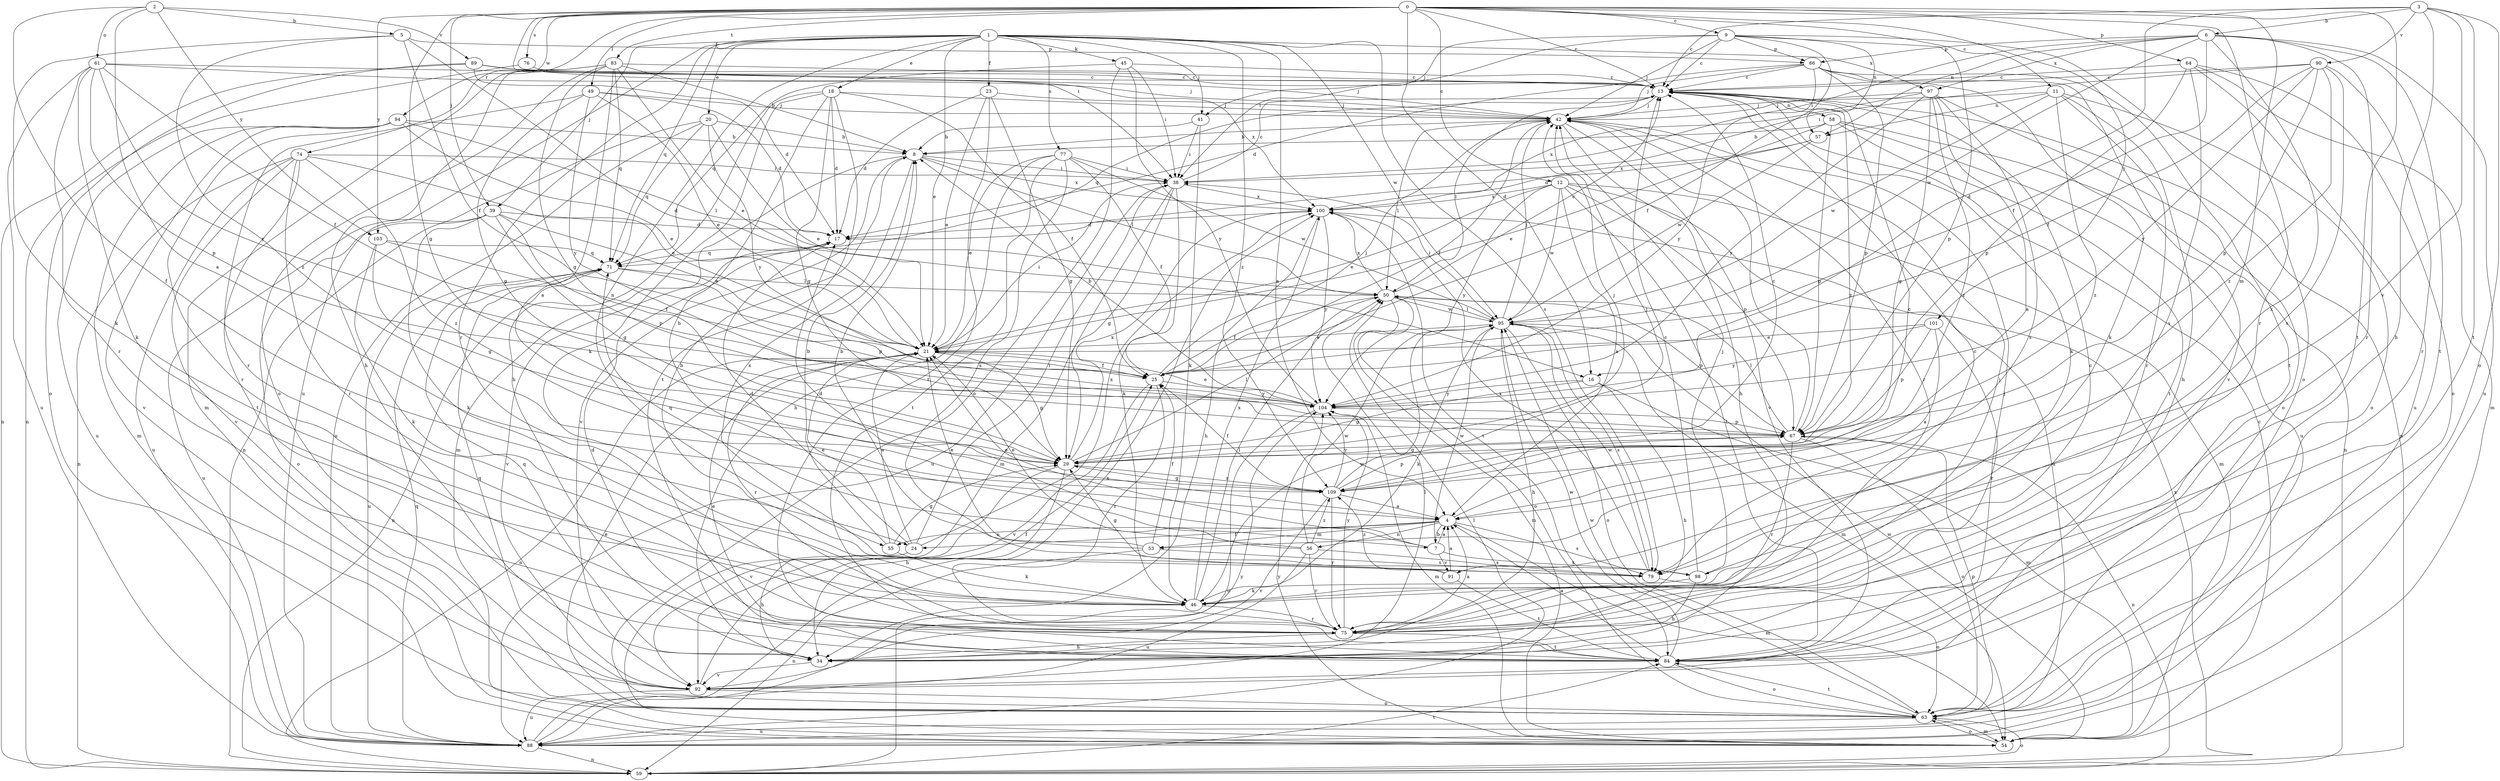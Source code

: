 strict digraph  {
0;
1;
2;
3;
4;
5;
6;
7;
8;
9;
11;
12;
13;
16;
17;
18;
20;
21;
23;
24;
25;
29;
34;
38;
39;
41;
42;
45;
46;
49;
50;
53;
54;
55;
56;
57;
58;
59;
61;
63;
64;
66;
67;
71;
74;
75;
76;
77;
79;
83;
84;
88;
89;
90;
91;
92;
94;
95;
97;
98;
100;
101;
103;
104;
109;
0 -> 9  [label=c];
0 -> 11  [label=c];
0 -> 12  [label=c];
0 -> 13  [label=c];
0 -> 16  [label=d];
0 -> 29  [label=g];
0 -> 38  [label=i];
0 -> 39  [label=j];
0 -> 49  [label=l];
0 -> 53  [label=m];
0 -> 64  [label=p];
0 -> 74  [label=r];
0 -> 75  [label=r];
0 -> 76  [label=s];
0 -> 83  [label=t];
0 -> 84  [label=t];
0 -> 94  [label=w];
0 -> 101  [label=y];
0 -> 103  [label=y];
1 -> 4  [label=a];
1 -> 18  [label=e];
1 -> 20  [label=e];
1 -> 21  [label=e];
1 -> 23  [label=f];
1 -> 39  [label=j];
1 -> 41  [label=j];
1 -> 45  [label=k];
1 -> 55  [label=n];
1 -> 71  [label=q];
1 -> 75  [label=r];
1 -> 77  [label=s];
1 -> 79  [label=s];
1 -> 88  [label=u];
1 -> 95  [label=w];
1 -> 97  [label=x];
1 -> 109  [label=z];
2 -> 4  [label=a];
2 -> 5  [label=b];
2 -> 24  [label=f];
2 -> 61  [label=o];
2 -> 89  [label=v];
2 -> 103  [label=y];
3 -> 6  [label=b];
3 -> 13  [label=c];
3 -> 16  [label=d];
3 -> 34  [label=h];
3 -> 63  [label=o];
3 -> 84  [label=t];
3 -> 90  [label=v];
3 -> 91  [label=v];
4 -> 7  [label=b];
4 -> 13  [label=c];
4 -> 24  [label=f];
4 -> 53  [label=m];
4 -> 54  [label=m];
4 -> 55  [label=n];
4 -> 56  [label=n];
4 -> 79  [label=s];
5 -> 16  [label=d];
5 -> 25  [label=f];
5 -> 46  [label=k];
5 -> 66  [label=p];
5 -> 109  [label=z];
6 -> 25  [label=f];
6 -> 38  [label=i];
6 -> 57  [label=n];
6 -> 66  [label=p];
6 -> 75  [label=r];
6 -> 84  [label=t];
6 -> 88  [label=u];
6 -> 95  [label=w];
6 -> 97  [label=x];
6 -> 98  [label=x];
7 -> 4  [label=a];
7 -> 17  [label=d];
7 -> 21  [label=e];
7 -> 91  [label=v];
7 -> 95  [label=w];
7 -> 98  [label=x];
8 -> 38  [label=i];
8 -> 50  [label=l];
8 -> 54  [label=m];
8 -> 92  [label=v];
8 -> 98  [label=x];
8 -> 100  [label=x];
9 -> 13  [label=c];
9 -> 25  [label=f];
9 -> 38  [label=i];
9 -> 41  [label=j];
9 -> 42  [label=j];
9 -> 57  [label=n];
9 -> 63  [label=o];
9 -> 66  [label=p];
9 -> 67  [label=p];
11 -> 34  [label=h];
11 -> 42  [label=j];
11 -> 57  [label=n];
11 -> 63  [label=o];
11 -> 75  [label=r];
11 -> 95  [label=w];
11 -> 109  [label=z];
12 -> 4  [label=a];
12 -> 21  [label=e];
12 -> 54  [label=m];
12 -> 67  [label=p];
12 -> 84  [label=t];
12 -> 88  [label=u];
12 -> 95  [label=w];
12 -> 100  [label=x];
12 -> 104  [label=y];
13 -> 42  [label=j];
13 -> 46  [label=k];
13 -> 50  [label=l];
13 -> 58  [label=n];
13 -> 59  [label=n];
13 -> 71  [label=q];
13 -> 109  [label=z];
16 -> 29  [label=g];
16 -> 34  [label=h];
16 -> 54  [label=m];
16 -> 104  [label=y];
17 -> 71  [label=q];
17 -> 92  [label=v];
18 -> 7  [label=b];
18 -> 17  [label=d];
18 -> 25  [label=f];
18 -> 29  [label=g];
18 -> 34  [label=h];
18 -> 42  [label=j];
18 -> 46  [label=k];
18 -> 84  [label=t];
20 -> 8  [label=b];
20 -> 21  [label=e];
20 -> 59  [label=n];
20 -> 71  [label=q];
20 -> 88  [label=u];
20 -> 104  [label=y];
21 -> 25  [label=f];
21 -> 29  [label=g];
21 -> 38  [label=i];
21 -> 59  [label=n];
21 -> 75  [label=r];
23 -> 17  [label=d];
23 -> 21  [label=e];
23 -> 29  [label=g];
23 -> 42  [label=j];
23 -> 84  [label=t];
24 -> 17  [label=d];
24 -> 21  [label=e];
24 -> 34  [label=h];
24 -> 38  [label=i];
24 -> 100  [label=x];
25 -> 42  [label=j];
25 -> 75  [label=r];
25 -> 92  [label=v];
25 -> 104  [label=y];
29 -> 13  [label=c];
29 -> 34  [label=h];
29 -> 42  [label=j];
29 -> 50  [label=l];
29 -> 92  [label=v];
29 -> 100  [label=x];
29 -> 109  [label=z];
34 -> 71  [label=q];
34 -> 92  [label=v];
38 -> 13  [label=c];
38 -> 29  [label=g];
38 -> 46  [label=k];
38 -> 54  [label=m];
38 -> 88  [label=u];
38 -> 100  [label=x];
39 -> 17  [label=d];
39 -> 21  [label=e];
39 -> 29  [label=g];
39 -> 46  [label=k];
39 -> 63  [label=o];
39 -> 67  [label=p];
39 -> 88  [label=u];
41 -> 8  [label=b];
41 -> 38  [label=i];
41 -> 46  [label=k];
42 -> 8  [label=b];
42 -> 25  [label=f];
42 -> 34  [label=h];
42 -> 50  [label=l];
42 -> 75  [label=r];
42 -> 92  [label=v];
45 -> 13  [label=c];
45 -> 38  [label=i];
45 -> 63  [label=o];
45 -> 71  [label=q];
45 -> 104  [label=y];
46 -> 13  [label=c];
46 -> 50  [label=l];
46 -> 75  [label=r];
46 -> 95  [label=w];
46 -> 100  [label=x];
49 -> 17  [label=d];
49 -> 21  [label=e];
49 -> 29  [label=g];
49 -> 42  [label=j];
49 -> 75  [label=r];
49 -> 104  [label=y];
50 -> 13  [label=c];
50 -> 25  [label=f];
50 -> 54  [label=m];
50 -> 63  [label=o];
50 -> 67  [label=p];
50 -> 95  [label=w];
50 -> 100  [label=x];
53 -> 8  [label=b];
53 -> 21  [label=e];
53 -> 25  [label=f];
53 -> 59  [label=n];
53 -> 79  [label=s];
54 -> 13  [label=c];
54 -> 63  [label=o];
54 -> 95  [label=w];
54 -> 104  [label=y];
55 -> 8  [label=b];
55 -> 21  [label=e];
55 -> 29  [label=g];
55 -> 46  [label=k];
56 -> 21  [label=e];
56 -> 71  [label=q];
56 -> 75  [label=r];
56 -> 79  [label=s];
56 -> 88  [label=u];
56 -> 95  [label=w];
56 -> 109  [label=z];
57 -> 17  [label=d];
57 -> 95  [label=w];
57 -> 100  [label=x];
58 -> 8  [label=b];
58 -> 21  [label=e];
58 -> 59  [label=n];
58 -> 67  [label=p];
58 -> 84  [label=t];
58 -> 88  [label=u];
59 -> 63  [label=o];
59 -> 84  [label=t];
59 -> 100  [label=x];
61 -> 13  [label=c];
61 -> 25  [label=f];
61 -> 42  [label=j];
61 -> 46  [label=k];
61 -> 67  [label=p];
61 -> 75  [label=r];
61 -> 88  [label=u];
61 -> 104  [label=y];
63 -> 21  [label=e];
63 -> 54  [label=m];
63 -> 67  [label=p];
63 -> 84  [label=t];
63 -> 88  [label=u];
63 -> 95  [label=w];
64 -> 13  [label=c];
64 -> 54  [label=m];
64 -> 63  [label=o];
64 -> 67  [label=p];
64 -> 79  [label=s];
64 -> 88  [label=u];
66 -> 13  [label=c];
66 -> 17  [label=d];
66 -> 42  [label=j];
66 -> 46  [label=k];
66 -> 67  [label=p];
66 -> 84  [label=t];
66 -> 92  [label=v];
66 -> 104  [label=y];
67 -> 29  [label=g];
67 -> 42  [label=j];
67 -> 50  [label=l];
67 -> 59  [label=n];
67 -> 63  [label=o];
67 -> 75  [label=r];
71 -> 50  [label=l];
71 -> 59  [label=n];
71 -> 67  [label=p];
71 -> 88  [label=u];
74 -> 21  [label=e];
74 -> 38  [label=i];
74 -> 59  [label=n];
74 -> 75  [label=r];
74 -> 84  [label=t];
74 -> 88  [label=u];
74 -> 92  [label=v];
74 -> 109  [label=z];
75 -> 4  [label=a];
75 -> 13  [label=c];
75 -> 34  [label=h];
75 -> 42  [label=j];
75 -> 84  [label=t];
75 -> 104  [label=y];
76 -> 13  [label=c];
76 -> 59  [label=n];
77 -> 21  [label=e];
77 -> 25  [label=f];
77 -> 34  [label=h];
77 -> 38  [label=i];
77 -> 79  [label=s];
77 -> 84  [label=t];
77 -> 95  [label=w];
79 -> 29  [label=g];
79 -> 63  [label=o];
79 -> 95  [label=w];
79 -> 100  [label=x];
83 -> 4  [label=a];
83 -> 8  [label=b];
83 -> 13  [label=c];
83 -> 21  [label=e];
83 -> 29  [label=g];
83 -> 34  [label=h];
83 -> 54  [label=m];
83 -> 63  [label=o];
83 -> 71  [label=q];
84 -> 4  [label=a];
84 -> 17  [label=d];
84 -> 21  [label=e];
84 -> 42  [label=j];
84 -> 63  [label=o];
84 -> 95  [label=w];
88 -> 50  [label=l];
88 -> 59  [label=n];
88 -> 71  [label=q];
88 -> 100  [label=x];
88 -> 104  [label=y];
89 -> 13  [label=c];
89 -> 17  [label=d];
89 -> 42  [label=j];
89 -> 59  [label=n];
89 -> 63  [label=o];
89 -> 100  [label=x];
90 -> 13  [label=c];
90 -> 25  [label=f];
90 -> 38  [label=i];
90 -> 67  [label=p];
90 -> 75  [label=r];
90 -> 79  [label=s];
90 -> 104  [label=y];
90 -> 109  [label=z];
91 -> 4  [label=a];
91 -> 8  [label=b];
91 -> 84  [label=t];
91 -> 109  [label=z];
92 -> 25  [label=f];
92 -> 50  [label=l];
92 -> 63  [label=o];
92 -> 71  [label=q];
92 -> 88  [label=u];
94 -> 8  [label=b];
94 -> 21  [label=e];
94 -> 50  [label=l];
94 -> 54  [label=m];
94 -> 75  [label=r];
94 -> 88  [label=u];
94 -> 92  [label=v];
95 -> 21  [label=e];
95 -> 34  [label=h];
95 -> 38  [label=i];
95 -> 42  [label=j];
95 -> 46  [label=k];
95 -> 50  [label=l];
95 -> 54  [label=m];
95 -> 63  [label=o];
95 -> 79  [label=s];
97 -> 4  [label=a];
97 -> 29  [label=g];
97 -> 42  [label=j];
97 -> 63  [label=o];
97 -> 79  [label=s];
97 -> 100  [label=x];
97 -> 104  [label=y];
97 -> 109  [label=z];
98 -> 13  [label=c];
98 -> 34  [label=h];
98 -> 42  [label=j];
98 -> 46  [label=k];
100 -> 17  [label=d];
100 -> 34  [label=h];
100 -> 84  [label=t];
100 -> 104  [label=y];
101 -> 4  [label=a];
101 -> 21  [label=e];
101 -> 67  [label=p];
101 -> 75  [label=r];
101 -> 104  [label=y];
103 -> 25  [label=f];
103 -> 29  [label=g];
103 -> 46  [label=k];
103 -> 71  [label=q];
104 -> 8  [label=b];
104 -> 21  [label=e];
104 -> 54  [label=m];
104 -> 59  [label=n];
104 -> 67  [label=p];
109 -> 4  [label=a];
109 -> 25  [label=f];
109 -> 29  [label=g];
109 -> 42  [label=j];
109 -> 67  [label=p];
109 -> 75  [label=r];
109 -> 92  [label=v];
109 -> 104  [label=y];
}
